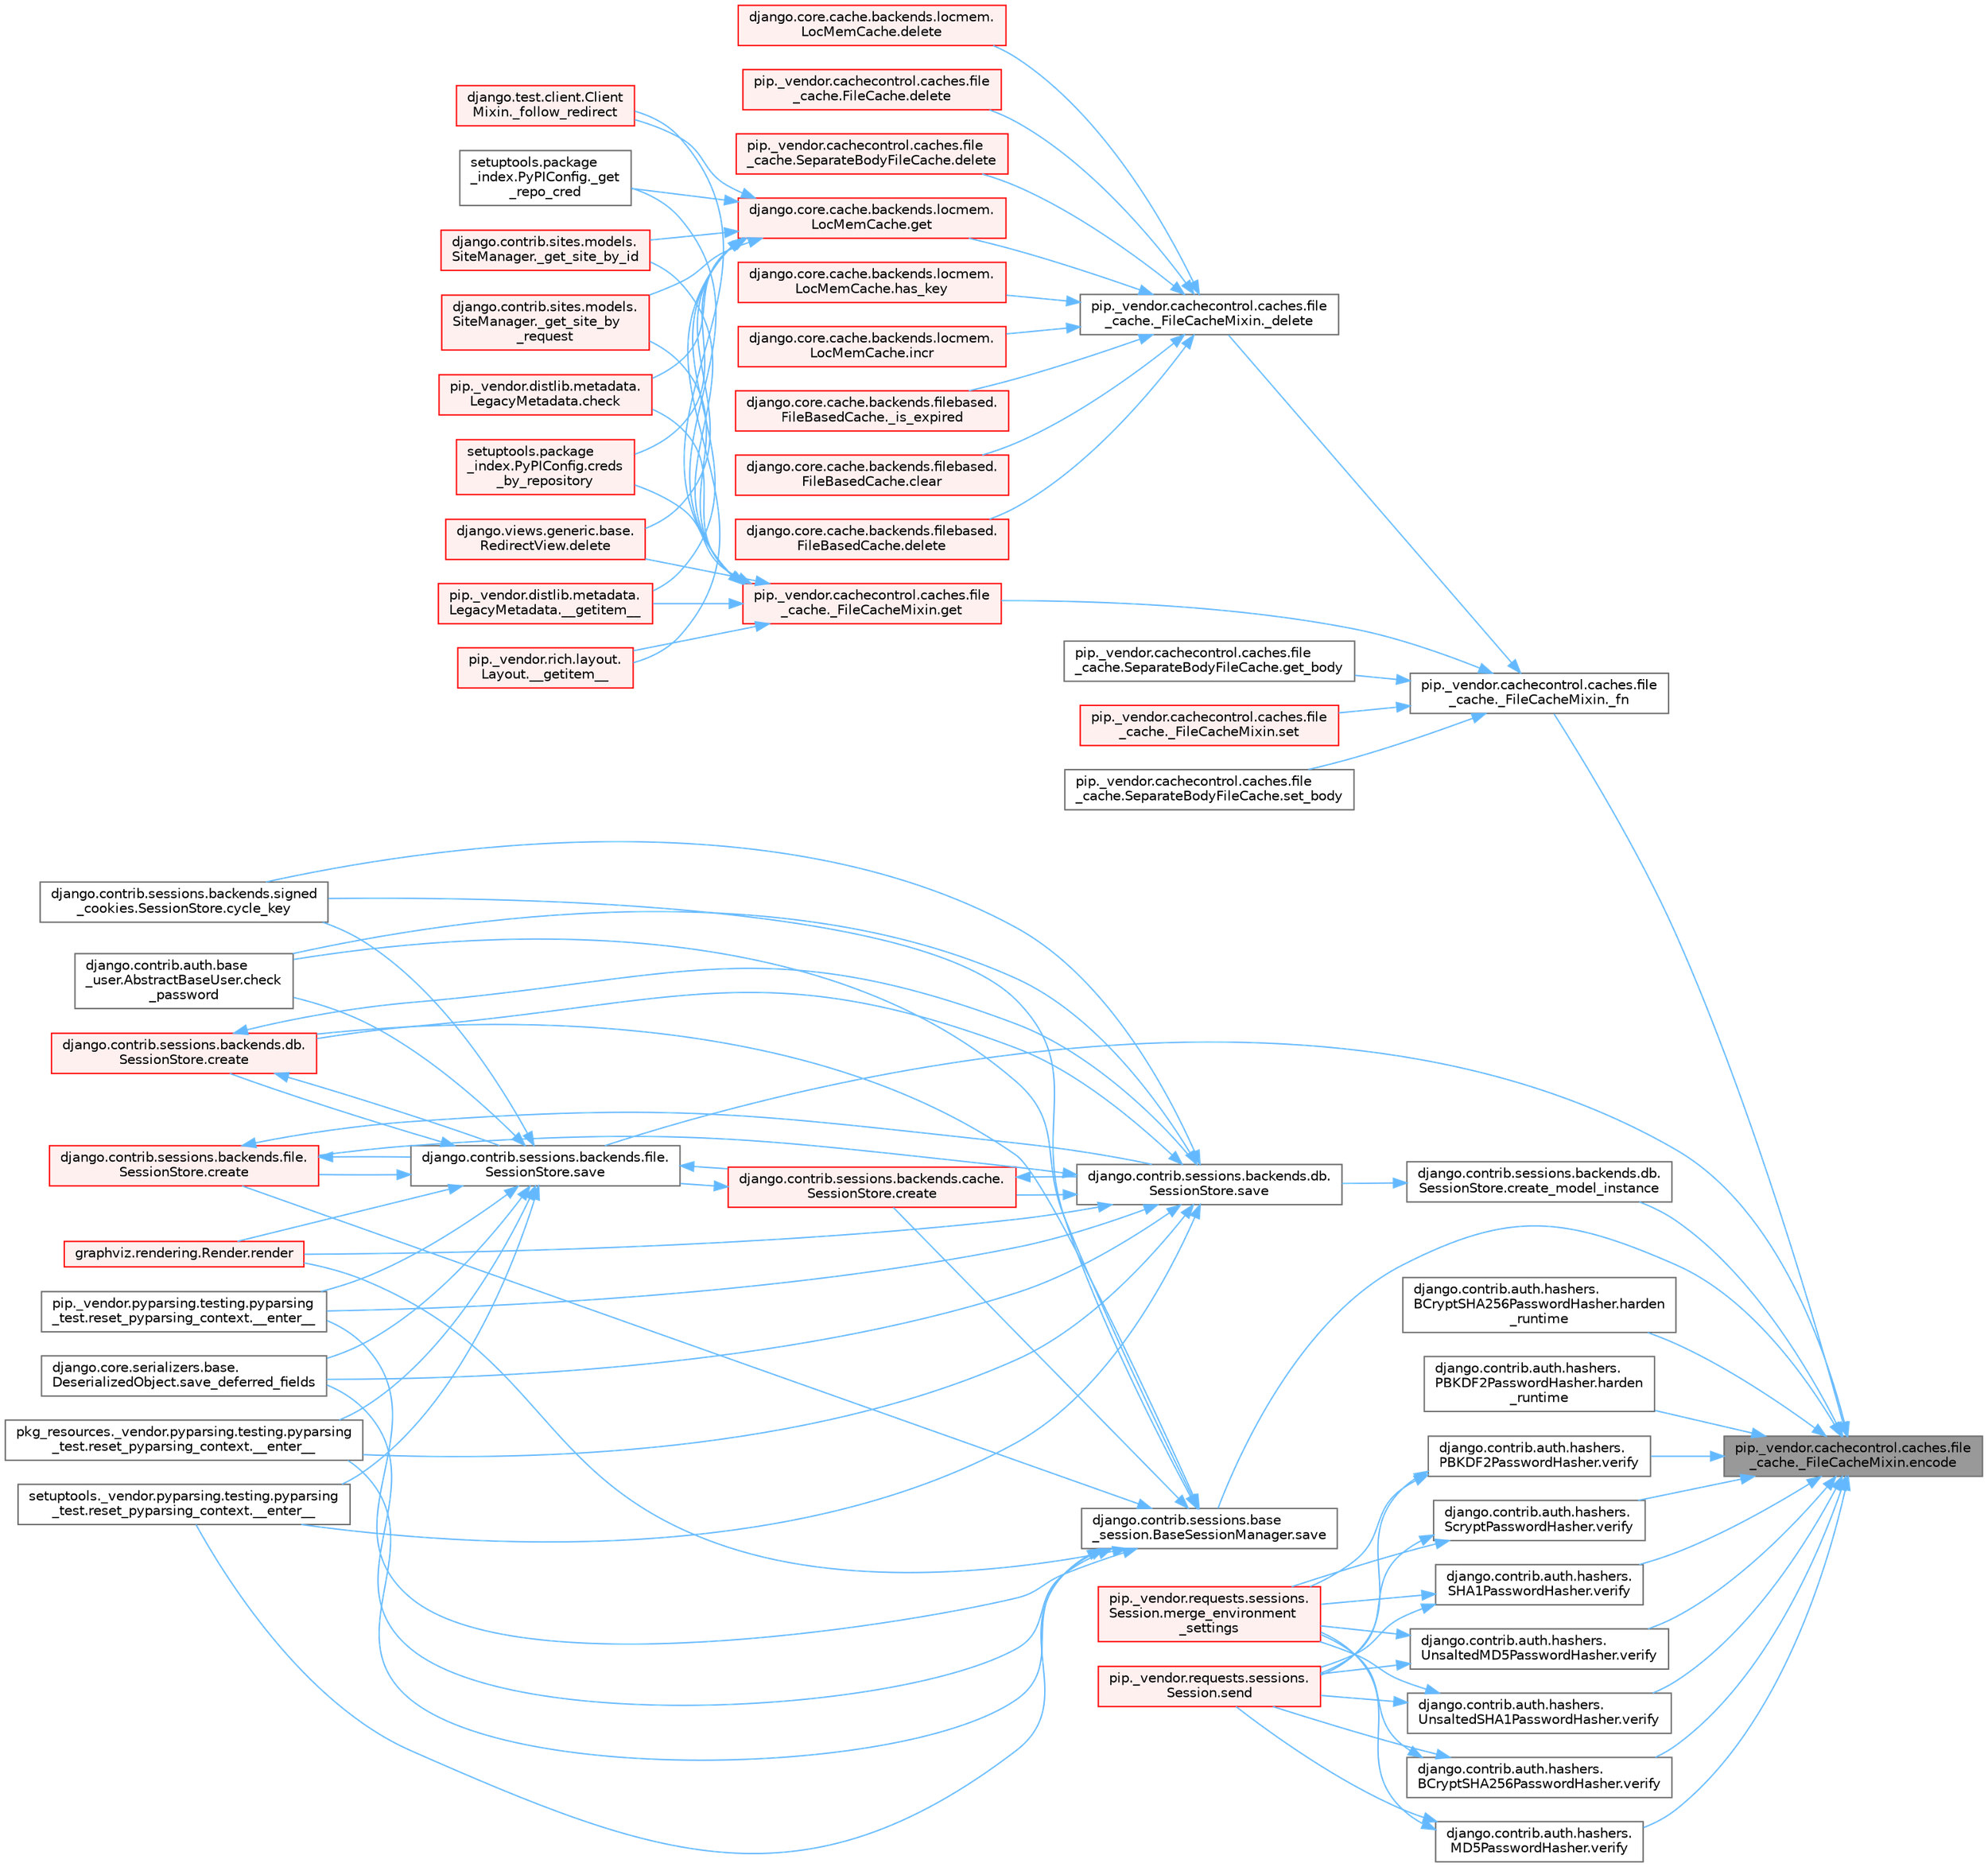 digraph "pip._vendor.cachecontrol.caches.file_cache._FileCacheMixin.encode"
{
 // LATEX_PDF_SIZE
  bgcolor="transparent";
  edge [fontname=Helvetica,fontsize=10,labelfontname=Helvetica,labelfontsize=10];
  node [fontname=Helvetica,fontsize=10,shape=box,height=0.2,width=0.4];
  rankdir="RL";
  Node1 [id="Node000001",label="pip._vendor.cachecontrol.caches.file\l_cache._FileCacheMixin.encode",height=0.2,width=0.4,color="gray40", fillcolor="grey60", style="filled", fontcolor="black",tooltip=" "];
  Node1 -> Node2 [id="edge1_Node000001_Node000002",dir="back",color="steelblue1",style="solid",tooltip=" "];
  Node2 [id="Node000002",label="pip._vendor.cachecontrol.caches.file\l_cache._FileCacheMixin._fn",height=0.2,width=0.4,color="grey40", fillcolor="white", style="filled",URL="$classpip_1_1__vendor_1_1cachecontrol_1_1caches_1_1file__cache_1_1___file_cache_mixin.html#a8e94253502ca252f8c8ca1e4921fd42f",tooltip=" "];
  Node2 -> Node3 [id="edge2_Node000002_Node000003",dir="back",color="steelblue1",style="solid",tooltip=" "];
  Node3 [id="Node000003",label="pip._vendor.cachecontrol.caches.file\l_cache._FileCacheMixin._delete",height=0.2,width=0.4,color="grey40", fillcolor="white", style="filled",URL="$classpip_1_1__vendor_1_1cachecontrol_1_1caches_1_1file__cache_1_1___file_cache_mixin.html#a0ebc930693f8386cf1231d4ab04fb800",tooltip=" "];
  Node3 -> Node4 [id="edge3_Node000003_Node000004",dir="back",color="steelblue1",style="solid",tooltip=" "];
  Node4 [id="Node000004",label="django.core.cache.backends.filebased.\lFileBasedCache._is_expired",height=0.2,width=0.4,color="red", fillcolor="#FFF0F0", style="filled",URL="$classdjango_1_1core_1_1cache_1_1backends_1_1filebased_1_1_file_based_cache.html#af3482c2f13017de51865d2b8297e8cbb",tooltip=" "];
  Node3 -> Node3172 [id="edge4_Node000003_Node003172",dir="back",color="steelblue1",style="solid",tooltip=" "];
  Node3172 [id="Node003172",label="django.core.cache.backends.filebased.\lFileBasedCache.clear",height=0.2,width=0.4,color="red", fillcolor="#FFF0F0", style="filled",URL="$classdjango_1_1core_1_1cache_1_1backends_1_1filebased_1_1_file_based_cache.html#a5ef508441cb4efd19dca2faafa249ee0",tooltip=" "];
  Node3 -> Node516 [id="edge5_Node000003_Node000516",dir="back",color="steelblue1",style="solid",tooltip=" "];
  Node516 [id="Node000516",label="django.core.cache.backends.filebased.\lFileBasedCache.delete",height=0.2,width=0.4,color="red", fillcolor="#FFF0F0", style="filled",URL="$classdjango_1_1core_1_1cache_1_1backends_1_1filebased_1_1_file_based_cache.html#a3ea01a368d14aacb993c07120084e49b",tooltip=" "];
  Node3 -> Node2488 [id="edge6_Node000003_Node002488",dir="back",color="steelblue1",style="solid",tooltip=" "];
  Node2488 [id="Node002488",label="django.core.cache.backends.locmem.\lLocMemCache.delete",height=0.2,width=0.4,color="red", fillcolor="#FFF0F0", style="filled",URL="$classdjango_1_1core_1_1cache_1_1backends_1_1locmem_1_1_loc_mem_cache.html#ae4e405d2ee12f7daa88bdfc864a67106",tooltip=" "];
  Node3 -> Node3173 [id="edge7_Node000003_Node003173",dir="back",color="steelblue1",style="solid",tooltip=" "];
  Node3173 [id="Node003173",label="pip._vendor.cachecontrol.caches.file\l_cache.FileCache.delete",height=0.2,width=0.4,color="red", fillcolor="#FFF0F0", style="filled",URL="$classpip_1_1__vendor_1_1cachecontrol_1_1caches_1_1file__cache_1_1_file_cache.html#a5d3acd400a45c56ca63e6bf497a31b83",tooltip=" "];
  Node3 -> Node3174 [id="edge8_Node000003_Node003174",dir="back",color="steelblue1",style="solid",tooltip=" "];
  Node3174 [id="Node003174",label="pip._vendor.cachecontrol.caches.file\l_cache.SeparateBodyFileCache.delete",height=0.2,width=0.4,color="red", fillcolor="#FFF0F0", style="filled",URL="$classpip_1_1__vendor_1_1cachecontrol_1_1caches_1_1file__cache_1_1_separate_body_file_cache.html#accd6ed34b850142f08d44adc73ce43af",tooltip=" "];
  Node3 -> Node2495 [id="edge9_Node000003_Node002495",dir="back",color="steelblue1",style="solid",tooltip=" "];
  Node2495 [id="Node002495",label="django.core.cache.backends.locmem.\lLocMemCache.get",height=0.2,width=0.4,color="red", fillcolor="#FFF0F0", style="filled",URL="$classdjango_1_1core_1_1cache_1_1backends_1_1locmem_1_1_loc_mem_cache.html#aeb7aff9d132188d4b106f42045eaf803",tooltip=" "];
  Node2495 -> Node6 [id="edge10_Node002495_Node000006",dir="back",color="steelblue1",style="solid",tooltip=" "];
  Node6 [id="Node000006",label="pip._vendor.distlib.metadata.\lLegacyMetadata.__getitem__",height=0.2,width=0.4,color="red", fillcolor="#FFF0F0", style="filled",URL="$classpip_1_1__vendor_1_1distlib_1_1metadata_1_1_legacy_metadata.html#a4bbfa90e12a85ff919edb328c979731c",tooltip=" "];
  Node2495 -> Node8 [id="edge11_Node002495_Node000008",dir="back",color="steelblue1",style="solid",tooltip=" "];
  Node8 [id="Node000008",label="pip._vendor.rich.layout.\lLayout.__getitem__",height=0.2,width=0.4,color="red", fillcolor="#FFF0F0", style="filled",URL="$classpip_1_1__vendor_1_1rich_1_1layout_1_1_layout.html#add0ab2d771b738c1d8f491d5fc922238",tooltip=" "];
  Node2495 -> Node9 [id="edge12_Node002495_Node000009",dir="back",color="steelblue1",style="solid",tooltip=" "];
  Node9 [id="Node000009",label="django.test.client.Client\lMixin._follow_redirect",height=0.2,width=0.4,color="red", fillcolor="#FFF0F0", style="filled",URL="$classdjango_1_1test_1_1client_1_1_client_mixin.html#a8ef9c674c0e06268a84a19666287c660",tooltip=" "];
  Node2495 -> Node1788 [id="edge13_Node002495_Node001788",dir="back",color="steelblue1",style="solid",tooltip=" "];
  Node1788 [id="Node001788",label="setuptools.package\l_index.PyPIConfig._get\l_repo_cred",height=0.2,width=0.4,color="grey40", fillcolor="white", style="filled",URL="$classsetuptools_1_1package__index_1_1_py_p_i_config.html#ae131b3373b6208486cc5f156eaa7265a",tooltip=" "];
  Node2495 -> Node1789 [id="edge14_Node002495_Node001789",dir="back",color="steelblue1",style="solid",tooltip=" "];
  Node1789 [id="Node001789",label="django.contrib.sites.models.\lSiteManager._get_site_by_id",height=0.2,width=0.4,color="red", fillcolor="#FFF0F0", style="filled",URL="$classdjango_1_1contrib_1_1sites_1_1models_1_1_site_manager.html#aa2caa86610079c1d43d51ecd4eeffdfd",tooltip=" "];
  Node2495 -> Node1791 [id="edge15_Node002495_Node001791",dir="back",color="steelblue1",style="solid",tooltip=" "];
  Node1791 [id="Node001791",label="django.contrib.sites.models.\lSiteManager._get_site_by\l_request",height=0.2,width=0.4,color="red", fillcolor="#FFF0F0", style="filled",URL="$classdjango_1_1contrib_1_1sites_1_1models_1_1_site_manager.html#afe4ac1f1603e7bc2e95bd348c30e9d81",tooltip=" "];
  Node2495 -> Node1792 [id="edge16_Node002495_Node001792",dir="back",color="steelblue1",style="solid",tooltip=" "];
  Node1792 [id="Node001792",label="pip._vendor.distlib.metadata.\lLegacyMetadata.check",height=0.2,width=0.4,color="red", fillcolor="#FFF0F0", style="filled",URL="$classpip_1_1__vendor_1_1distlib_1_1metadata_1_1_legacy_metadata.html#a9f3d75961911af2473c8092d354b3d85",tooltip=" "];
  Node2495 -> Node1793 [id="edge17_Node002495_Node001793",dir="back",color="steelblue1",style="solid",tooltip=" "];
  Node1793 [id="Node001793",label="setuptools.package\l_index.PyPIConfig.creds\l_by_repository",height=0.2,width=0.4,color="red", fillcolor="#FFF0F0", style="filled",URL="$classsetuptools_1_1package__index_1_1_py_p_i_config.html#a277b3e89479d171582044b5f9eb920a0",tooltip=" "];
  Node2495 -> Node1795 [id="edge18_Node002495_Node001795",dir="back",color="steelblue1",style="solid",tooltip=" "];
  Node1795 [id="Node001795",label="django.views.generic.base.\lRedirectView.delete",height=0.2,width=0.4,color="red", fillcolor="#FFF0F0", style="filled",URL="$classdjango_1_1views_1_1generic_1_1base_1_1_redirect_view.html#a7060a2e85ff141d1950dd42e436fb9f1",tooltip=" "];
  Node3 -> Node2503 [id="edge19_Node000003_Node002503",dir="back",color="steelblue1",style="solid",tooltip=" "];
  Node2503 [id="Node002503",label="django.core.cache.backends.locmem.\lLocMemCache.has_key",height=0.2,width=0.4,color="red", fillcolor="#FFF0F0", style="filled",URL="$classdjango_1_1core_1_1cache_1_1backends_1_1locmem_1_1_loc_mem_cache.html#aeb6759ed9e4eb6930bb77452e453ef5c",tooltip=" "];
  Node3 -> Node2505 [id="edge20_Node000003_Node002505",dir="back",color="steelblue1",style="solid",tooltip=" "];
  Node2505 [id="Node002505",label="django.core.cache.backends.locmem.\lLocMemCache.incr",height=0.2,width=0.4,color="red", fillcolor="#FFF0F0", style="filled",URL="$classdjango_1_1core_1_1cache_1_1backends_1_1locmem_1_1_loc_mem_cache.html#a3ab3b12146a8144a5e580ff4e852635d",tooltip=" "];
  Node2 -> Node3175 [id="edge21_Node000002_Node003175",dir="back",color="steelblue1",style="solid",tooltip=" "];
  Node3175 [id="Node003175",label="pip._vendor.cachecontrol.caches.file\l_cache._FileCacheMixin.get",height=0.2,width=0.4,color="red", fillcolor="#FFF0F0", style="filled",URL="$classpip_1_1__vendor_1_1cachecontrol_1_1caches_1_1file__cache_1_1___file_cache_mixin.html#afef88044f42ddd480be90e94a50e07bc",tooltip=" "];
  Node3175 -> Node6 [id="edge22_Node003175_Node000006",dir="back",color="steelblue1",style="solid",tooltip=" "];
  Node3175 -> Node8 [id="edge23_Node003175_Node000008",dir="back",color="steelblue1",style="solid",tooltip=" "];
  Node3175 -> Node9 [id="edge24_Node003175_Node000009",dir="back",color="steelblue1",style="solid",tooltip=" "];
  Node3175 -> Node1788 [id="edge25_Node003175_Node001788",dir="back",color="steelblue1",style="solid",tooltip=" "];
  Node3175 -> Node1789 [id="edge26_Node003175_Node001789",dir="back",color="steelblue1",style="solid",tooltip=" "];
  Node3175 -> Node1791 [id="edge27_Node003175_Node001791",dir="back",color="steelblue1",style="solid",tooltip=" "];
  Node3175 -> Node1792 [id="edge28_Node003175_Node001792",dir="back",color="steelblue1",style="solid",tooltip=" "];
  Node3175 -> Node1793 [id="edge29_Node003175_Node001793",dir="back",color="steelblue1",style="solid",tooltip=" "];
  Node3175 -> Node1795 [id="edge30_Node003175_Node001795",dir="back",color="steelblue1",style="solid",tooltip=" "];
  Node2 -> Node3176 [id="edge31_Node000002_Node003176",dir="back",color="steelblue1",style="solid",tooltip=" "];
  Node3176 [id="Node003176",label="pip._vendor.cachecontrol.caches.file\l_cache.SeparateBodyFileCache.get_body",height=0.2,width=0.4,color="grey40", fillcolor="white", style="filled",URL="$classpip_1_1__vendor_1_1cachecontrol_1_1caches_1_1file__cache_1_1_separate_body_file_cache.html#a96853f5f4944aab4999b423e98ae94a7",tooltip=" "];
  Node2 -> Node3177 [id="edge32_Node000002_Node003177",dir="back",color="steelblue1",style="solid",tooltip=" "];
  Node3177 [id="Node003177",label="pip._vendor.cachecontrol.caches.file\l_cache._FileCacheMixin.set",height=0.2,width=0.4,color="red", fillcolor="#FFF0F0", style="filled",URL="$classpip_1_1__vendor_1_1cachecontrol_1_1caches_1_1file__cache_1_1___file_cache_mixin.html#ae8a7588fc5a71680756743e05deeea9b",tooltip=" "];
  Node2 -> Node3178 [id="edge33_Node000002_Node003178",dir="back",color="steelblue1",style="solid",tooltip=" "];
  Node3178 [id="Node003178",label="pip._vendor.cachecontrol.caches.file\l_cache.SeparateBodyFileCache.set_body",height=0.2,width=0.4,color="grey40", fillcolor="white", style="filled",URL="$classpip_1_1__vendor_1_1cachecontrol_1_1caches_1_1file__cache_1_1_separate_body_file_cache.html#a8fabbb6143c6afca2477309d3dfa7067",tooltip=" "];
  Node1 -> Node1804 [id="edge34_Node000001_Node001804",dir="back",color="steelblue1",style="solid",tooltip=" "];
  Node1804 [id="Node001804",label="django.contrib.sessions.backends.db.\lSessionStore.create_model_instance",height=0.2,width=0.4,color="grey40", fillcolor="white", style="filled",URL="$classdjango_1_1contrib_1_1sessions_1_1backends_1_1db_1_1_session_store.html#a0a3de585eb81b76b2c9c405702a7a563",tooltip=" "];
  Node1804 -> Node293 [id="edge35_Node001804_Node000293",dir="back",color="steelblue1",style="solid",tooltip=" "];
  Node293 [id="Node000293",label="django.contrib.sessions.backends.db.\lSessionStore.save",height=0.2,width=0.4,color="grey40", fillcolor="white", style="filled",URL="$classdjango_1_1contrib_1_1sessions_1_1backends_1_1db_1_1_session_store.html#a68a6b4f159bd3dc969ec80b34c1622af",tooltip=" "];
  Node293 -> Node294 [id="edge36_Node000293_Node000294",dir="back",color="steelblue1",style="solid",tooltip=" "];
  Node294 [id="Node000294",label="pip._vendor.pyparsing.testing.pyparsing\l_test.reset_pyparsing_context.__enter__",height=0.2,width=0.4,color="grey40", fillcolor="white", style="filled",URL="$classpip_1_1__vendor_1_1pyparsing_1_1testing_1_1pyparsing__test_1_1reset__pyparsing__context.html#a3d39d97a0d95a9b46c987e6dff52b7c0",tooltip=" "];
  Node293 -> Node295 [id="edge37_Node000293_Node000295",dir="back",color="steelblue1",style="solid",tooltip=" "];
  Node295 [id="Node000295",label="pkg_resources._vendor.pyparsing.testing.pyparsing\l_test.reset_pyparsing_context.__enter__",height=0.2,width=0.4,color="grey40", fillcolor="white", style="filled",URL="$classpkg__resources_1_1__vendor_1_1pyparsing_1_1testing_1_1pyparsing__test_1_1reset__pyparsing__context.html#a8d8360c033ccc7296fb9323a07cdeb25",tooltip=" "];
  Node293 -> Node296 [id="edge38_Node000293_Node000296",dir="back",color="steelblue1",style="solid",tooltip=" "];
  Node296 [id="Node000296",label="setuptools._vendor.pyparsing.testing.pyparsing\l_test.reset_pyparsing_context.__enter__",height=0.2,width=0.4,color="grey40", fillcolor="white", style="filled",URL="$classsetuptools_1_1__vendor_1_1pyparsing_1_1testing_1_1pyparsing__test_1_1reset__pyparsing__context.html#a436e2ea8355c86505c8cfdae81714c7c",tooltip=" "];
  Node293 -> Node297 [id="edge39_Node000293_Node000297",dir="back",color="steelblue1",style="solid",tooltip=" "];
  Node297 [id="Node000297",label="django.contrib.auth.base\l_user.AbstractBaseUser.check\l_password",height=0.2,width=0.4,color="grey40", fillcolor="white", style="filled",URL="$classdjango_1_1contrib_1_1auth_1_1base__user_1_1_abstract_base_user.html#aaa9bb7fa5353bc1917dbd7f87b63321a",tooltip=" "];
  Node293 -> Node298 [id="edge40_Node000293_Node000298",dir="back",color="steelblue1",style="solid",tooltip=" "];
  Node298 [id="Node000298",label="django.contrib.sessions.backends.cache.\lSessionStore.create",height=0.2,width=0.4,color="red", fillcolor="#FFF0F0", style="filled",URL="$classdjango_1_1contrib_1_1sessions_1_1backends_1_1cache_1_1_session_store.html#a38c9efbdb5115fd1820ae198b767c39c",tooltip=" "];
  Node298 -> Node293 [id="edge41_Node000298_Node000293",dir="back",color="steelblue1",style="solid",tooltip=" "];
  Node298 -> Node689 [id="edge42_Node000298_Node000689",dir="back",color="steelblue1",style="solid",tooltip=" "];
  Node689 [id="Node000689",label="django.contrib.sessions.backends.file.\lSessionStore.save",height=0.2,width=0.4,color="grey40", fillcolor="white", style="filled",URL="$classdjango_1_1contrib_1_1sessions_1_1backends_1_1file_1_1_session_store.html#af170f9c112376eb1627509287bf9620f",tooltip=" "];
  Node689 -> Node294 [id="edge43_Node000689_Node000294",dir="back",color="steelblue1",style="solid",tooltip=" "];
  Node689 -> Node295 [id="edge44_Node000689_Node000295",dir="back",color="steelblue1",style="solid",tooltip=" "];
  Node689 -> Node296 [id="edge45_Node000689_Node000296",dir="back",color="steelblue1",style="solid",tooltip=" "];
  Node689 -> Node297 [id="edge46_Node000689_Node000297",dir="back",color="steelblue1",style="solid",tooltip=" "];
  Node689 -> Node298 [id="edge47_Node000689_Node000298",dir="back",color="steelblue1",style="solid",tooltip=" "];
  Node689 -> Node520 [id="edge48_Node000689_Node000520",dir="back",color="steelblue1",style="solid",tooltip=" "];
  Node520 [id="Node000520",label="django.contrib.sessions.backends.db.\lSessionStore.create",height=0.2,width=0.4,color="red", fillcolor="#FFF0F0", style="filled",URL="$classdjango_1_1contrib_1_1sessions_1_1backends_1_1db_1_1_session_store.html#a4a98c0168c61e75be58e279660aa6ce4",tooltip=" "];
  Node520 -> Node293 [id="edge49_Node000520_Node000293",dir="back",color="steelblue1",style="solid",tooltip=" "];
  Node520 -> Node689 [id="edge50_Node000520_Node000689",dir="back",color="steelblue1",style="solid",tooltip=" "];
  Node689 -> Node680 [id="edge51_Node000689_Node000680",dir="back",color="steelblue1",style="solid",tooltip=" "];
  Node680 [id="Node000680",label="django.contrib.sessions.backends.file.\lSessionStore.create",height=0.2,width=0.4,color="red", fillcolor="#FFF0F0", style="filled",URL="$classdjango_1_1contrib_1_1sessions_1_1backends_1_1file_1_1_session_store.html#a6624db6a37dfff490f837047e0a60dda",tooltip=" "];
  Node680 -> Node293 [id="edge52_Node000680_Node000293",dir="back",color="steelblue1",style="solid",tooltip=" "];
  Node680 -> Node689 [id="edge53_Node000680_Node000689",dir="back",color="steelblue1",style="solid",tooltip=" "];
  Node689 -> Node687 [id="edge54_Node000689_Node000687",dir="back",color="steelblue1",style="solid",tooltip=" "];
  Node687 [id="Node000687",label="django.contrib.sessions.backends.signed\l_cookies.SessionStore.cycle_key",height=0.2,width=0.4,color="grey40", fillcolor="white", style="filled",URL="$classdjango_1_1contrib_1_1sessions_1_1backends_1_1signed__cookies_1_1_session_store.html#abf8e71313b847459c30f19e691c25a93",tooltip=" "];
  Node689 -> Node371 [id="edge55_Node000689_Node000371",dir="back",color="steelblue1",style="solid",tooltip=" "];
  Node371 [id="Node000371",label="graphviz.rendering.Render.render",height=0.2,width=0.4,color="red", fillcolor="#FFF0F0", style="filled",URL="$classgraphviz_1_1rendering_1_1_render.html#a0249d6538d64a6b59b1bed64d4636456",tooltip=" "];
  Node689 -> Node688 [id="edge56_Node000689_Node000688",dir="back",color="steelblue1",style="solid",tooltip=" "];
  Node688 [id="Node000688",label="django.core.serializers.base.\lDeserializedObject.save_deferred_fields",height=0.2,width=0.4,color="grey40", fillcolor="white", style="filled",URL="$classdjango_1_1core_1_1serializers_1_1base_1_1_deserialized_object.html#a2fd4269d14e2f58fda59335c79a582f5",tooltip=" "];
  Node293 -> Node520 [id="edge57_Node000293_Node000520",dir="back",color="steelblue1",style="solid",tooltip=" "];
  Node293 -> Node680 [id="edge58_Node000293_Node000680",dir="back",color="steelblue1",style="solid",tooltip=" "];
  Node293 -> Node687 [id="edge59_Node000293_Node000687",dir="back",color="steelblue1",style="solid",tooltip=" "];
  Node293 -> Node371 [id="edge60_Node000293_Node000371",dir="back",color="steelblue1",style="solid",tooltip=" "];
  Node293 -> Node688 [id="edge61_Node000293_Node000688",dir="back",color="steelblue1",style="solid",tooltip=" "];
  Node1 -> Node3023 [id="edge62_Node000001_Node003023",dir="back",color="steelblue1",style="solid",tooltip=" "];
  Node3023 [id="Node003023",label="django.contrib.auth.hashers.\lBCryptSHA256PasswordHasher.harden\l_runtime",height=0.2,width=0.4,color="grey40", fillcolor="white", style="filled",URL="$classdjango_1_1contrib_1_1auth_1_1hashers_1_1_b_crypt_s_h_a256_password_hasher.html#aeb2d930973f5a8b0a605c789332df5b0",tooltip=" "];
  Node1 -> Node290 [id="edge63_Node000001_Node000290",dir="back",color="steelblue1",style="solid",tooltip=" "];
  Node290 [id="Node000290",label="django.contrib.auth.hashers.\lPBKDF2PasswordHasher.harden\l_runtime",height=0.2,width=0.4,color="grey40", fillcolor="white", style="filled",URL="$classdjango_1_1contrib_1_1auth_1_1hashers_1_1_p_b_k_d_f2_password_hasher.html#ae7f1dcad47802823597610b026fae83a",tooltip=" "];
  Node1 -> Node689 [id="edge64_Node000001_Node000689",dir="back",color="steelblue1",style="solid",tooltip=" "];
  Node1 -> Node3024 [id="edge65_Node000001_Node003024",dir="back",color="steelblue1",style="solid",tooltip=" "];
  Node3024 [id="Node003024",label="django.contrib.sessions.base\l_session.BaseSessionManager.save",height=0.2,width=0.4,color="grey40", fillcolor="white", style="filled",URL="$classdjango_1_1contrib_1_1sessions_1_1base__session_1_1_base_session_manager.html#a323bed24720881f2b0c3e3fce57c1a5a",tooltip=" "];
  Node3024 -> Node294 [id="edge66_Node003024_Node000294",dir="back",color="steelblue1",style="solid",tooltip=" "];
  Node3024 -> Node295 [id="edge67_Node003024_Node000295",dir="back",color="steelblue1",style="solid",tooltip=" "];
  Node3024 -> Node296 [id="edge68_Node003024_Node000296",dir="back",color="steelblue1",style="solid",tooltip=" "];
  Node3024 -> Node297 [id="edge69_Node003024_Node000297",dir="back",color="steelblue1",style="solid",tooltip=" "];
  Node3024 -> Node298 [id="edge70_Node003024_Node000298",dir="back",color="steelblue1",style="solid",tooltip=" "];
  Node3024 -> Node520 [id="edge71_Node003024_Node000520",dir="back",color="steelblue1",style="solid",tooltip=" "];
  Node3024 -> Node680 [id="edge72_Node003024_Node000680",dir="back",color="steelblue1",style="solid",tooltip=" "];
  Node3024 -> Node687 [id="edge73_Node003024_Node000687",dir="back",color="steelblue1",style="solid",tooltip=" "];
  Node3024 -> Node371 [id="edge74_Node003024_Node000371",dir="back",color="steelblue1",style="solid",tooltip=" "];
  Node3024 -> Node688 [id="edge75_Node003024_Node000688",dir="back",color="steelblue1",style="solid",tooltip=" "];
  Node1 -> Node3025 [id="edge76_Node000001_Node003025",dir="back",color="steelblue1",style="solid",tooltip=" "];
  Node3025 [id="Node003025",label="django.contrib.auth.hashers.\lBCryptSHA256PasswordHasher.verify",height=0.2,width=0.4,color="grey40", fillcolor="white", style="filled",URL="$classdjango_1_1contrib_1_1auth_1_1hashers_1_1_b_crypt_s_h_a256_password_hasher.html#aace67824fb9a74b812da9e723c452182",tooltip=" "];
  Node3025 -> Node1782 [id="edge77_Node003025_Node001782",dir="back",color="steelblue1",style="solid",tooltip=" "];
  Node1782 [id="Node001782",label="pip._vendor.requests.sessions.\lSession.merge_environment\l_settings",height=0.2,width=0.4,color="red", fillcolor="#FFF0F0", style="filled",URL="$classpip_1_1__vendor_1_1requests_1_1sessions_1_1_session.html#a1bbc07ae0fd8434a0ae651e3eb482be0",tooltip=" "];
  Node3025 -> Node1783 [id="edge78_Node003025_Node001783",dir="back",color="steelblue1",style="solid",tooltip=" "];
  Node1783 [id="Node001783",label="pip._vendor.requests.sessions.\lSession.send",height=0.2,width=0.4,color="red", fillcolor="#FFF0F0", style="filled",URL="$classpip_1_1__vendor_1_1requests_1_1sessions_1_1_session.html#ac53877008b8d3c6901be36033885124c",tooltip=" "];
  Node1 -> Node3018 [id="edge79_Node000001_Node003018",dir="back",color="steelblue1",style="solid",tooltip=" "];
  Node3018 [id="Node003018",label="django.contrib.auth.hashers.\lMD5PasswordHasher.verify",height=0.2,width=0.4,color="grey40", fillcolor="white", style="filled",URL="$classdjango_1_1contrib_1_1auth_1_1hashers_1_1_m_d5_password_hasher.html#a5ee1720bbd104f7f53ced6d0f7847393",tooltip=" "];
  Node3018 -> Node1782 [id="edge80_Node003018_Node001782",dir="back",color="steelblue1",style="solid",tooltip=" "];
  Node3018 -> Node1783 [id="edge81_Node003018_Node001783",dir="back",color="steelblue1",style="solid",tooltip=" "];
  Node1 -> Node3019 [id="edge82_Node000001_Node003019",dir="back",color="steelblue1",style="solid",tooltip=" "];
  Node3019 [id="Node003019",label="django.contrib.auth.hashers.\lPBKDF2PasswordHasher.verify",height=0.2,width=0.4,color="grey40", fillcolor="white", style="filled",URL="$classdjango_1_1contrib_1_1auth_1_1hashers_1_1_p_b_k_d_f2_password_hasher.html#a769f11e83d4f84b6a1aa2414aa345a96",tooltip=" "];
  Node3019 -> Node1782 [id="edge83_Node003019_Node001782",dir="back",color="steelblue1",style="solid",tooltip=" "];
  Node3019 -> Node1783 [id="edge84_Node003019_Node001783",dir="back",color="steelblue1",style="solid",tooltip=" "];
  Node1 -> Node3020 [id="edge85_Node000001_Node003020",dir="back",color="steelblue1",style="solid",tooltip=" "];
  Node3020 [id="Node003020",label="django.contrib.auth.hashers.\lScryptPasswordHasher.verify",height=0.2,width=0.4,color="grey40", fillcolor="white", style="filled",URL="$classdjango_1_1contrib_1_1auth_1_1hashers_1_1_scrypt_password_hasher.html#ae1fe41459b9b8cc72115d2f8c01f6776",tooltip=" "];
  Node3020 -> Node1782 [id="edge86_Node003020_Node001782",dir="back",color="steelblue1",style="solid",tooltip=" "];
  Node3020 -> Node1783 [id="edge87_Node003020_Node001783",dir="back",color="steelblue1",style="solid",tooltip=" "];
  Node1 -> Node3021 [id="edge88_Node000001_Node003021",dir="back",color="steelblue1",style="solid",tooltip=" "];
  Node3021 [id="Node003021",label="django.contrib.auth.hashers.\lSHA1PasswordHasher.verify",height=0.2,width=0.4,color="grey40", fillcolor="white", style="filled",URL="$classdjango_1_1contrib_1_1auth_1_1hashers_1_1_s_h_a1_password_hasher.html#a5ac2a7038875bc3da2654b03c1ae2716",tooltip=" "];
  Node3021 -> Node1782 [id="edge89_Node003021_Node001782",dir="back",color="steelblue1",style="solid",tooltip=" "];
  Node3021 -> Node1783 [id="edge90_Node003021_Node001783",dir="back",color="steelblue1",style="solid",tooltip=" "];
  Node1 -> Node3026 [id="edge91_Node000001_Node003026",dir="back",color="steelblue1",style="solid",tooltip=" "];
  Node3026 [id="Node003026",label="django.contrib.auth.hashers.\lUnsaltedMD5PasswordHasher.verify",height=0.2,width=0.4,color="grey40", fillcolor="white", style="filled",URL="$classdjango_1_1contrib_1_1auth_1_1hashers_1_1_unsalted_m_d5_password_hasher.html#ad634eb70221559f3132f12171b8ebae0",tooltip=" "];
  Node3026 -> Node1782 [id="edge92_Node003026_Node001782",dir="back",color="steelblue1",style="solid",tooltip=" "];
  Node3026 -> Node1783 [id="edge93_Node003026_Node001783",dir="back",color="steelblue1",style="solid",tooltip=" "];
  Node1 -> Node3027 [id="edge94_Node000001_Node003027",dir="back",color="steelblue1",style="solid",tooltip=" "];
  Node3027 [id="Node003027",label="django.contrib.auth.hashers.\lUnsaltedSHA1PasswordHasher.verify",height=0.2,width=0.4,color="grey40", fillcolor="white", style="filled",URL="$classdjango_1_1contrib_1_1auth_1_1hashers_1_1_unsalted_s_h_a1_password_hasher.html#ad4dd5a8b681866ea72b2b9b8b1f3a552",tooltip=" "];
  Node3027 -> Node1782 [id="edge95_Node003027_Node001782",dir="back",color="steelblue1",style="solid",tooltip=" "];
  Node3027 -> Node1783 [id="edge96_Node003027_Node001783",dir="back",color="steelblue1",style="solid",tooltip=" "];
}
